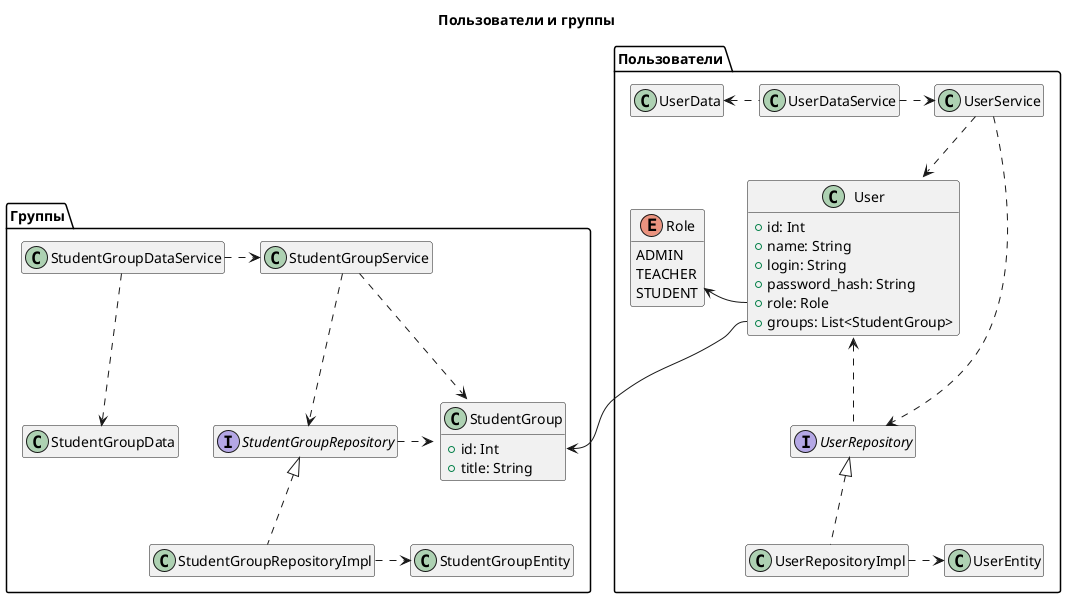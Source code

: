 @startuml

hide empty members
allowmixing

title "Пользователи и группы"

package "Группы" as groups {

    class StudentGroupService
    interface StudentGroupRepository

    class StudentGroup {
        + id: Int
        + title: String
    }


    StudentGroupService ..> StudentGroup

    class StudentGroupRepositoryImpl implements StudentGroupRepository
    class StudentGroupEntity
    StudentGroupRepositoryImpl .> StudentGroupEntity

    StudentGroupService ..> StudentGroupRepository
    StudentGroupRepository .> StudentGroup

    class StudentGroupDataService
    StudentGroupDataService .> StudentGroupService
    class StudentGroupData
    StudentGroupDataService ..> StudentGroupData

}

package "Пользователи" as users {

    class UserDataService
    class UserData

'    UserDataService --> UserData
    UserData <. UserDataService
    UserDataService .> UserService

    class UserService
    interface UserRepository

    class User {
        + id: Int
        + name: String
        + login: String
        + password_hash: String
        + role: Role
        + groups: List<StudentGroup>
    }

    enum Role {
        ADMIN
        TEACHER
        STUDENT
    }


'    Role -* User::role
    Role <- User::role
    User::groups --> groups.StudentGroup::id
    User <.. UserRepository

    class UserRepositoryImpl implements UserRepository
    class UserEntity

    UserRepositoryImpl .> UserEntity

    UserService ..> UserRepository
    UserService ..> User


}

@enduml